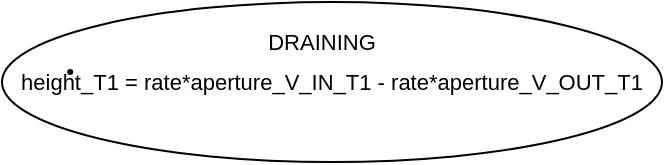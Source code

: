 <mxfile version="10.6.3" type="device"><diagram id="CQbn7C6XYgCKmY-lxhBd" name="Page-1"><mxGraphModel dx="917" dy="558" grid="1" gridSize="10" guides="1" tooltips="1" connect="1" arrows="1" fold="1" page="1" pageScale="1" pageWidth="827" pageHeight="1169" math="0" shadow="0"><root><mxCell id="0"/><mxCell id="1" parent="0"/><mxCell id="TF4jcnUDMei1oOdra7ed-82" value="&lt;div&gt;&lt;div&gt;&lt;span&gt;height_T1 &lt;/span&gt;&lt;span&gt;=&lt;/span&gt;&lt;span&gt; rate&lt;/span&gt;&lt;span&gt;*&lt;/span&gt;&lt;span&gt;aperture_V_IN_T1 &lt;/span&gt;&lt;span&gt;-&lt;/span&gt;&lt;span&gt; rate&lt;/span&gt;&lt;span&gt;*&lt;/span&gt;&lt;span&gt;aperture_V_OUT_T1&lt;/span&gt;&lt;/div&gt;&lt;/div&gt;" style="ellipse;whiteSpace=wrap;html=1;fillColor=#FFFFFF;fontSize=11;" vertex="1" parent="1"><mxGeometry x="240" y="150" width="330" height="80" as="geometry"/></mxCell><mxCell id="TF4jcnUDMei1oOdra7ed-84" value="" style="ellipse;whiteSpace=wrap;html=1;aspect=fixed;fillColor=#000000;" vertex="1" parent="1"><mxGeometry x="273.108" y="184" width="2" height="2" as="geometry"/></mxCell><mxCell id="TF4jcnUDMei1oOdra7ed-86" value="DRAINING" style="text;html=1;strokeColor=none;fillColor=none;align=center;verticalAlign=middle;whiteSpace=wrap;rounded=0;fontSize=11;" vertex="1" parent="1"><mxGeometry x="380" y="160" width="40" height="20" as="geometry"/></mxCell></root></mxGraphModel></diagram></mxfile>